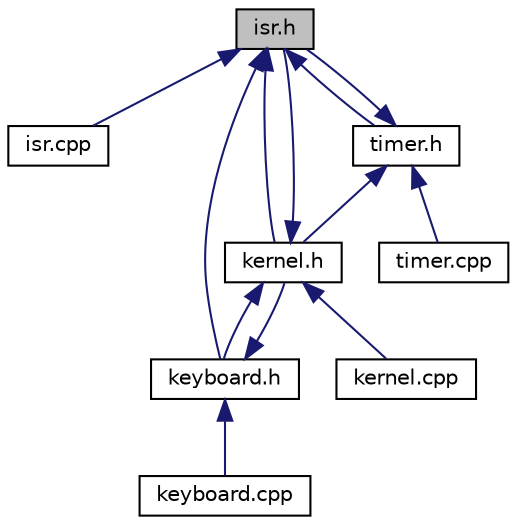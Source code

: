 digraph "isr.h"
{
 // LATEX_PDF_SIZE
  edge [fontname="Helvetica",fontsize="10",labelfontname="Helvetica",labelfontsize="10"];
  node [fontname="Helvetica",fontsize="10",shape=record];
  Node14 [label="isr.h",height=0.2,width=0.4,color="black", fillcolor="grey75", style="filled", fontcolor="black",tooltip="Interrupt Service Routine header file. Provides a class to reference all interrupt registers and perf..."];
  Node14 -> Node15 [dir="back",color="midnightblue",fontsize="10",style="solid",fontname="Helvetica"];
  Node15 [label="isr.cpp",height=0.2,width=0.4,color="black", fillcolor="white", style="filled",URL="$isr_8cpp.html",tooltip="Interrupt Service Routine definitions file."];
  Node14 -> Node16 [dir="back",color="midnightblue",fontsize="10",style="solid",fontname="Helvetica"];
  Node16 [label="kernel.h",height=0.2,width=0.4,color="black", fillcolor="white", style="filled",URL="$kernel_8h.html",tooltip="Kernel header file."];
  Node16 -> Node14 [dir="back",color="midnightblue",fontsize="10",style="solid",fontname="Helvetica"];
  Node16 -> Node17 [dir="back",color="midnightblue",fontsize="10",style="solid",fontname="Helvetica"];
  Node17 [label="keyboard.h",height=0.2,width=0.4,color="black", fillcolor="white", style="filled",URL="$keyboard_8h.html",tooltip="Keyboard driver header file. Provides a class for translating scancodes to printable characters and p..."];
  Node17 -> Node16 [dir="back",color="midnightblue",fontsize="10",style="solid",fontname="Helvetica"];
  Node17 -> Node18 [dir="back",color="midnightblue",fontsize="10",style="solid",fontname="Helvetica"];
  Node18 [label="keyboard.cpp",height=0.2,width=0.4,color="black", fillcolor="white", style="filled",URL="$keyboard_8cpp.html",tooltip="Keyboard driver definitions file."];
  Node16 -> Node19 [dir="back",color="midnightblue",fontsize="10",style="solid",fontname="Helvetica"];
  Node19 [label="kernel.cpp",height=0.2,width=0.4,color="black", fillcolor="white", style="filled",URL="$kernel_8cpp.html",tooltip="Panix kernel main source file. Includes the kernel's kernel_main() function that helps make the jump ..."];
  Node14 -> Node20 [dir="back",color="midnightblue",fontsize="10",style="solid",fontname="Helvetica"];
  Node20 [label="timer.h",height=0.2,width=0.4,color="black", fillcolor="white", style="filled",URL="$timer_8h.html",tooltip="CPU Timer header file. Provides a class to access the timer on the CPU."];
  Node20 -> Node16 [dir="back",color="midnightblue",fontsize="10",style="solid",fontname="Helvetica"];
  Node20 -> Node14 [dir="back",color="midnightblue",fontsize="10",style="solid",fontname="Helvetica"];
  Node20 -> Node21 [dir="back",color="midnightblue",fontsize="10",style="solid",fontname="Helvetica"];
  Node21 [label="timer.cpp",height=0.2,width=0.4,color="black", fillcolor="white", style="filled",URL="$timer_8cpp.html",tooltip="Timer definitions file."];
  Node14 -> Node17 [dir="back",color="midnightblue",fontsize="10",style="solid",fontname="Helvetica"];
}
